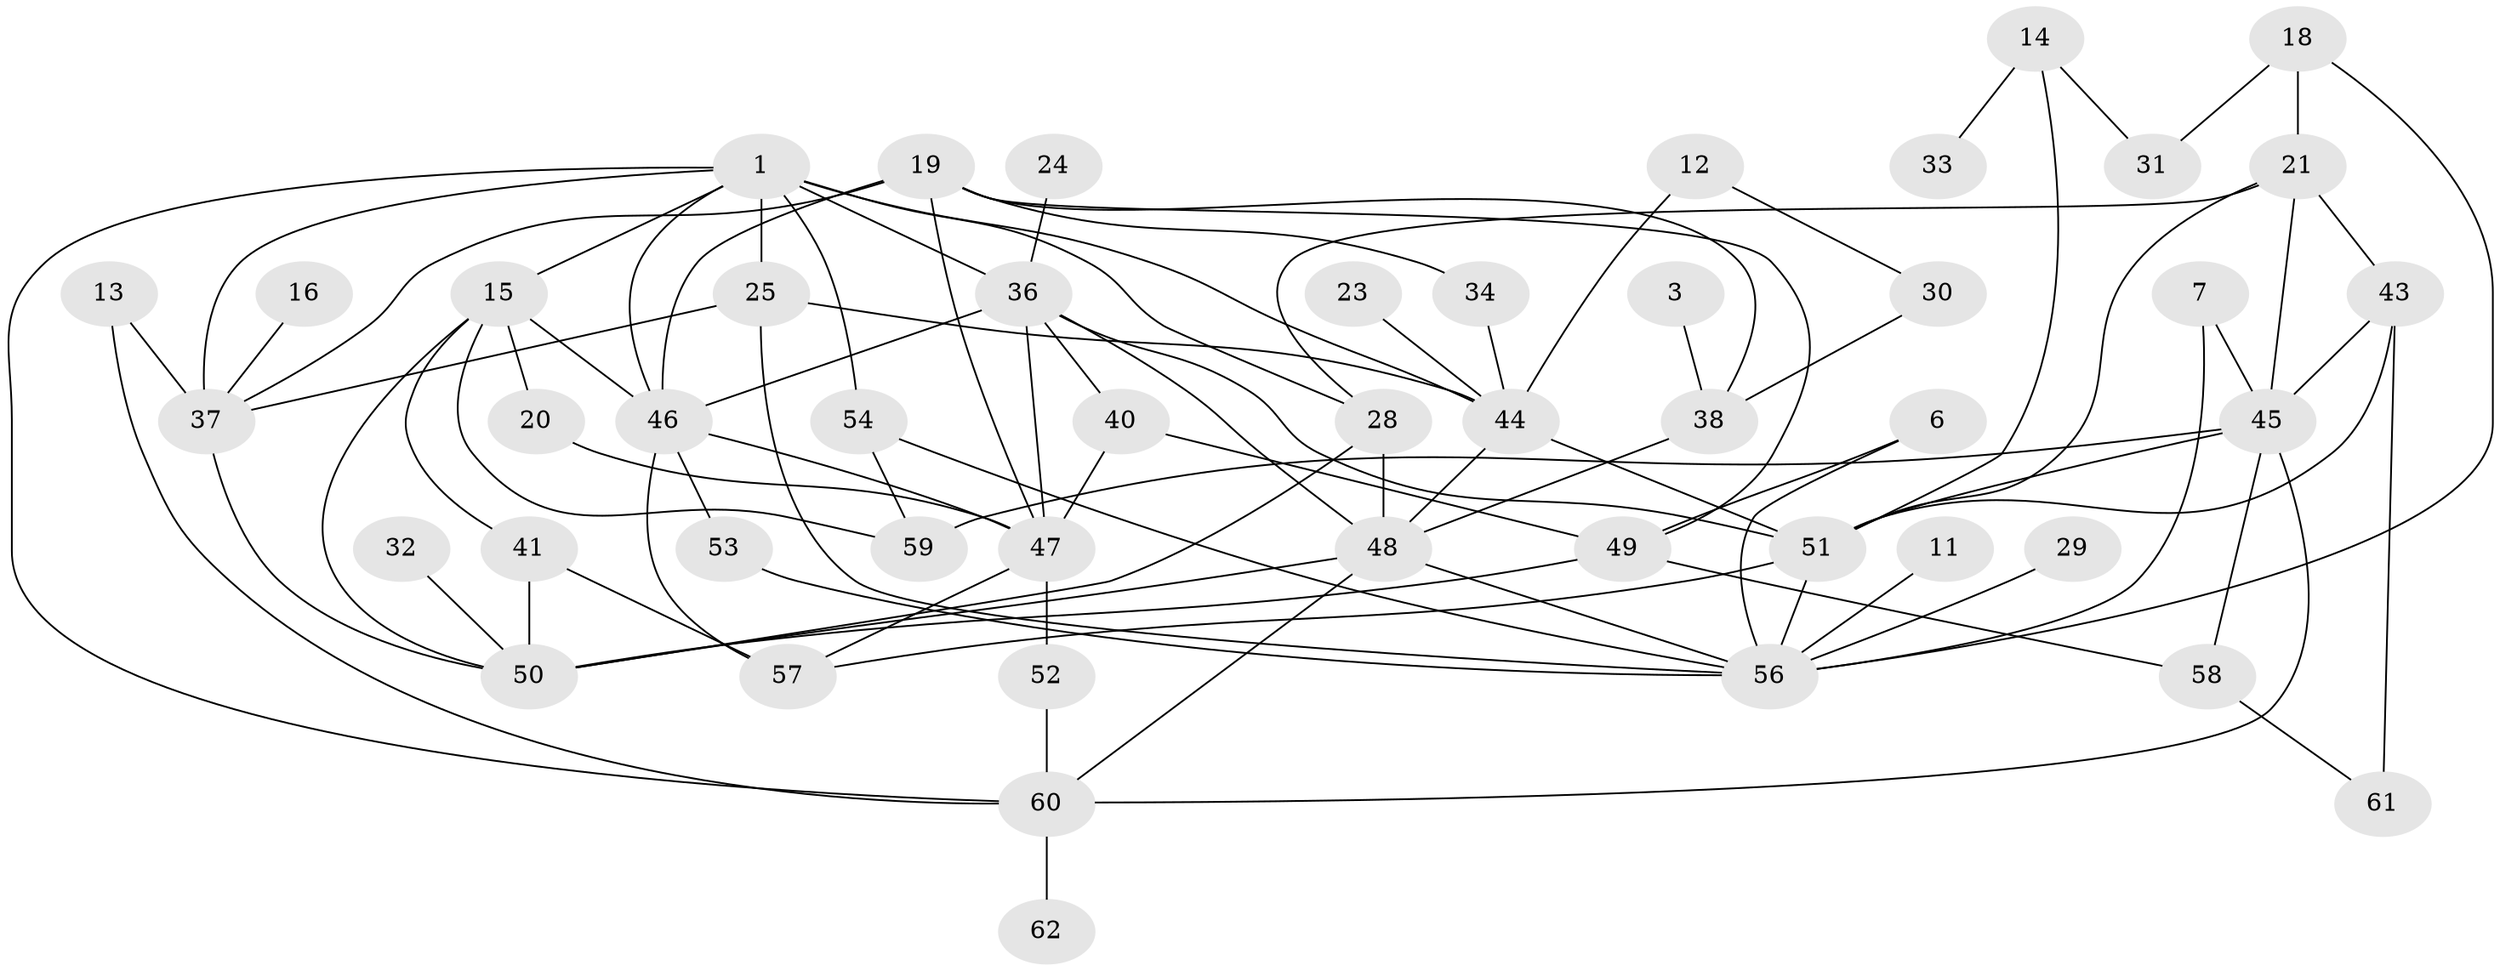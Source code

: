 // original degree distribution, {6: 0.04, 4: 0.136, 7: 0.032, 3: 0.208, 1: 0.192, 5: 0.048, 2: 0.232, 0: 0.112}
// Generated by graph-tools (version 1.1) at 2025/25/03/09/25 03:25:13]
// undirected, 48 vertices, 91 edges
graph export_dot {
graph [start="1"]
  node [color=gray90,style=filled];
  1;
  3;
  6;
  7;
  11;
  12;
  13;
  14;
  15;
  16;
  18;
  19;
  20;
  21;
  23;
  24;
  25;
  28;
  29;
  30;
  31;
  32;
  33;
  34;
  36;
  37;
  38;
  40;
  41;
  43;
  44;
  45;
  46;
  47;
  48;
  49;
  50;
  51;
  52;
  53;
  54;
  56;
  57;
  58;
  59;
  60;
  61;
  62;
  1 -- 15 [weight=1.0];
  1 -- 25 [weight=1.0];
  1 -- 28 [weight=1.0];
  1 -- 36 [weight=1.0];
  1 -- 37 [weight=1.0];
  1 -- 44 [weight=1.0];
  1 -- 46 [weight=1.0];
  1 -- 54 [weight=1.0];
  1 -- 60 [weight=1.0];
  3 -- 38 [weight=1.0];
  6 -- 49 [weight=1.0];
  6 -- 56 [weight=1.0];
  7 -- 45 [weight=1.0];
  7 -- 56 [weight=1.0];
  11 -- 56 [weight=1.0];
  12 -- 30 [weight=1.0];
  12 -- 44 [weight=1.0];
  13 -- 37 [weight=1.0];
  13 -- 60 [weight=1.0];
  14 -- 31 [weight=1.0];
  14 -- 33 [weight=1.0];
  14 -- 51 [weight=1.0];
  15 -- 20 [weight=1.0];
  15 -- 41 [weight=1.0];
  15 -- 46 [weight=1.0];
  15 -- 50 [weight=1.0];
  15 -- 59 [weight=1.0];
  16 -- 37 [weight=1.0];
  18 -- 21 [weight=1.0];
  18 -- 31 [weight=1.0];
  18 -- 56 [weight=1.0];
  19 -- 34 [weight=1.0];
  19 -- 37 [weight=1.0];
  19 -- 38 [weight=1.0];
  19 -- 46 [weight=1.0];
  19 -- 47 [weight=1.0];
  19 -- 49 [weight=1.0];
  20 -- 47 [weight=1.0];
  21 -- 28 [weight=1.0];
  21 -- 43 [weight=2.0];
  21 -- 45 [weight=1.0];
  21 -- 51 [weight=1.0];
  23 -- 44 [weight=1.0];
  24 -- 36 [weight=1.0];
  25 -- 37 [weight=1.0];
  25 -- 44 [weight=1.0];
  25 -- 56 [weight=1.0];
  28 -- 48 [weight=1.0];
  28 -- 50 [weight=1.0];
  29 -- 56 [weight=1.0];
  30 -- 38 [weight=1.0];
  32 -- 50 [weight=1.0];
  34 -- 44 [weight=1.0];
  36 -- 40 [weight=1.0];
  36 -- 46 [weight=3.0];
  36 -- 47 [weight=1.0];
  36 -- 48 [weight=1.0];
  36 -- 51 [weight=1.0];
  37 -- 50 [weight=1.0];
  38 -- 48 [weight=1.0];
  40 -- 47 [weight=1.0];
  40 -- 49 [weight=1.0];
  41 -- 50 [weight=1.0];
  41 -- 57 [weight=1.0];
  43 -- 45 [weight=1.0];
  43 -- 51 [weight=1.0];
  43 -- 61 [weight=1.0];
  44 -- 48 [weight=1.0];
  44 -- 51 [weight=1.0];
  45 -- 51 [weight=1.0];
  45 -- 58 [weight=1.0];
  45 -- 59 [weight=1.0];
  45 -- 60 [weight=1.0];
  46 -- 47 [weight=1.0];
  46 -- 53 [weight=1.0];
  46 -- 57 [weight=2.0];
  47 -- 52 [weight=1.0];
  47 -- 57 [weight=2.0];
  48 -- 50 [weight=1.0];
  48 -- 56 [weight=1.0];
  48 -- 60 [weight=1.0];
  49 -- 50 [weight=1.0];
  49 -- 58 [weight=1.0];
  51 -- 56 [weight=1.0];
  51 -- 57 [weight=1.0];
  52 -- 60 [weight=1.0];
  53 -- 56 [weight=1.0];
  54 -- 56 [weight=1.0];
  54 -- 59 [weight=1.0];
  58 -- 61 [weight=1.0];
  60 -- 62 [weight=1.0];
}
